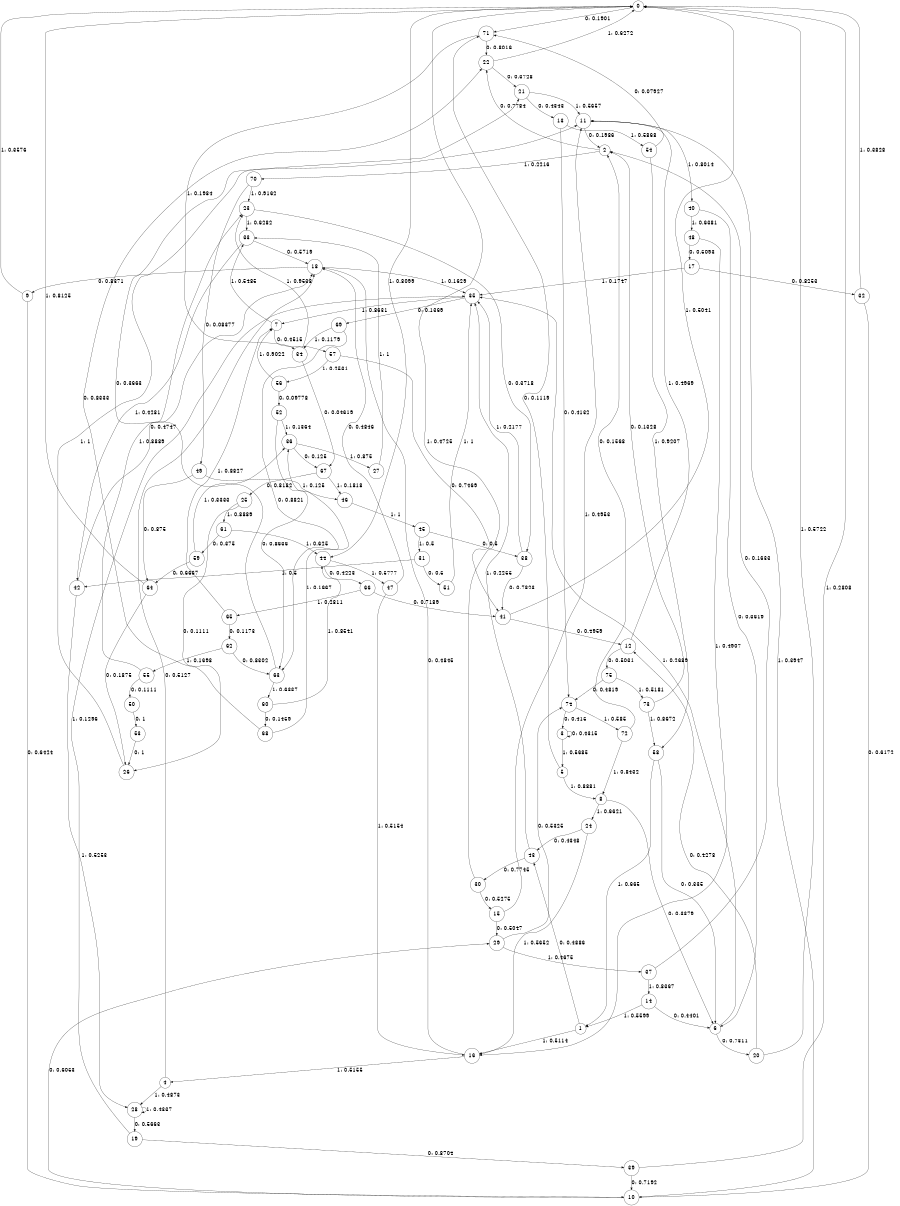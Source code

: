 digraph "ch2faceL10" {
size = "6,8.5";
ratio = "fill";
node [shape = circle];
node [fontsize = 24];
edge [fontsize = 24];
0 -> 71 [label = "0: 0.1901   "];
0 -> 44 [label = "1: 0.8099   "];
1 -> 43 [label = "0: 0.4886   "];
1 -> 16 [label = "1: 0.5114   "];
2 -> 22 [label = "0: 0.7784   "];
2 -> 70 [label = "1: 0.2216   "];
3 -> 3 [label = "0: 0.4315   "];
3 -> 5 [label = "1: 0.5685   "];
4 -> 18 [label = "0: 0.5127   "];
4 -> 28 [label = "1: 0.4873   "];
5 -> 71 [label = "0: 0.1119   "];
5 -> 8 [label = "1: 0.8881   "];
6 -> 20 [label = "0: 0.7311   "];
6 -> 35 [label = "1: 0.2689   "];
7 -> 57 [label = "0: 0.4515   "];
7 -> 33 [label = "1: 0.5485   "];
8 -> 6 [label = "0: 0.3379   "];
8 -> 24 [label = "1: 0.6621   "];
9 -> 10 [label = "0: 0.6424   "];
9 -> 0 [label = "1: 0.3576   "];
10 -> 29 [label = "0: 0.6053   "];
10 -> 11 [label = "1: 0.3947   "];
11 -> 2 [label = "0: 0.1986   "];
11 -> 40 [label = "1: 0.8014   "];
12 -> 75 [label = "0: 0.5031   "];
12 -> 11 [label = "1: 0.4969   "];
13 -> 74 [label = "0: 0.4132   "];
13 -> 54 [label = "1: 0.5868   "];
14 -> 6 [label = "0: 0.4401   "];
14 -> 1 [label = "1: 0.5599   "];
15 -> 29 [label = "0: 0.5047   "];
15 -> 11 [label = "1: 0.4953   "];
16 -> 18 [label = "0: 0.4845   "];
16 -> 4 [label = "1: 0.5155   "];
17 -> 32 [label = "0: 0.8253   "];
17 -> 35 [label = "1: 0.1747   "];
18 -> 9 [label = "0: 0.8371   "];
18 -> 35 [label = "1: 0.1629   "];
19 -> 39 [label = "0: 0.8704   "];
19 -> 35 [label = "1: 0.1296   "];
20 -> 12 [label = "0: 0.4278   "];
20 -> 0 [label = "1: 0.5722   "];
21 -> 13 [label = "0: 0.4343   "];
21 -> 11 [label = "1: 0.5657   "];
22 -> 21 [label = "0: 0.3728   "];
22 -> 0 [label = "1: 0.6272   "];
23 -> 38 [label = "0: 0.3718   "];
23 -> 33 [label = "1: 0.6282   "];
24 -> 43 [label = "0: 0.4348   "];
24 -> 16 [label = "1: 0.5652   "];
25 -> 26 [label = "0: 0.1111   "];
25 -> 61 [label = "1: 0.8889   "];
26 -> 11 [label = "1: 1        "];
27 -> 33 [label = "1: 1        "];
28 -> 19 [label = "0: 0.5663   "];
28 -> 28 [label = "1: 0.4337   "];
29 -> 74 [label = "0: 0.5325   "];
29 -> 37 [label = "1: 0.4675   "];
30 -> 15 [label = "0: 0.5275   "];
30 -> 0 [label = "1: 0.4725   "];
31 -> 51 [label = "0: 0.5      "];
31 -> 42 [label = "1: 0.5      "];
32 -> 10 [label = "0: 0.6172   "];
32 -> 0 [label = "1: 0.3828   "];
33 -> 18 [label = "0: 0.5719   "];
33 -> 42 [label = "1: 0.4281   "];
34 -> 67 [label = "0: 0.04619  "];
34 -> 23 [label = "1: 0.9538   "];
35 -> 69 [label = "0: 0.1369   "];
35 -> 7 [label = "1: 0.8631   "];
36 -> 67 [label = "0: 0.125    "];
36 -> 27 [label = "1: 0.875    "];
37 -> 2 [label = "0: 0.1633   "];
37 -> 14 [label = "1: 0.8367   "];
38 -> 41 [label = "0: 0.7823   "];
38 -> 35 [label = "1: 0.2177   "];
39 -> 10 [label = "0: 0.7192   "];
39 -> 0 [label = "1: 0.2808   "];
40 -> 6 [label = "0: 0.3619   "];
40 -> 48 [label = "1: 0.6381   "];
41 -> 12 [label = "0: 0.4959   "];
41 -> 0 [label = "1: 0.5041   "];
42 -> 18 [label = "0: 0.4747   "];
42 -> 28 [label = "1: 0.5253   "];
43 -> 30 [label = "0: 0.7745   "];
43 -> 35 [label = "1: 0.2255   "];
44 -> 66 [label = "0: 0.4223   "];
44 -> 47 [label = "1: 0.5777   "];
45 -> 38 [label = "0: 0.5      "];
45 -> 31 [label = "1: 0.5      "];
46 -> 45 [label = "1: 1        "];
47 -> 18 [label = "0: 0.4846   "];
47 -> 16 [label = "1: 0.5154   "];
48 -> 17 [label = "0: 0.5093   "];
48 -> 16 [label = "1: 0.4907   "];
49 -> 64 [label = "0: 0.875    "];
49 -> 46 [label = "1: 0.125    "];
50 -> 53 [label = "0: 1        "];
51 -> 35 [label = "1: 1        "];
52 -> 63 [label = "0: 0.8636   "];
52 -> 36 [label = "1: 0.1364   "];
53 -> 26 [label = "0: 1        "];
54 -> 71 [label = "0: 0.07927  "];
54 -> 58 [label = "1: 0.9207   "];
55 -> 50 [label = "0: 0.1111   "];
55 -> 23 [label = "1: 0.8889   "];
56 -> 52 [label = "0: 0.09778  "];
56 -> 7 [label = "1: 0.9022   "];
57 -> 41 [label = "0: 0.7469   "];
57 -> 56 [label = "1: 0.2531   "];
58 -> 6 [label = "0: 0.335    "];
58 -> 1 [label = "1: 0.665    "];
59 -> 64 [label = "0: 0.6667   "];
59 -> 36 [label = "1: 0.3333   "];
60 -> 68 [label = "0: 0.1459   "];
60 -> 44 [label = "1: 0.8541   "];
61 -> 59 [label = "0: 0.375    "];
61 -> 44 [label = "1: 0.625    "];
62 -> 63 [label = "0: 0.8302   "];
62 -> 55 [label = "1: 0.1698   "];
63 -> 21 [label = "0: 0.3663   "];
63 -> 60 [label = "1: 0.6337   "];
64 -> 26 [label = "0: 0.1875   "];
64 -> 0 [label = "1: 0.8125   "];
65 -> 62 [label = "0: 0.1173   "];
65 -> 7 [label = "1: 0.8827   "];
66 -> 41 [label = "0: 0.7189   "];
66 -> 65 [label = "1: 0.2811   "];
67 -> 25 [label = "0: 0.8182   "];
67 -> 46 [label = "1: 0.1818   "];
68 -> 22 [label = "0: 0.8333   "];
68 -> 36 [label = "1: 0.1667   "];
69 -> 63 [label = "0: 0.8821   "];
69 -> 34 [label = "1: 0.1179   "];
70 -> 49 [label = "0: 0.08377  "];
70 -> 23 [label = "1: 0.9162   "];
71 -> 22 [label = "0: 0.8016   "];
71 -> 34 [label = "1: 0.1984   "];
72 -> 2 [label = "0: 0.1568   "];
72 -> 8 [label = "1: 0.8432   "];
73 -> 2 [label = "0: 0.1328   "];
73 -> 58 [label = "1: 0.8672   "];
74 -> 3 [label = "0: 0.415    "];
74 -> 72 [label = "1: 0.585    "];
75 -> 74 [label = "0: 0.4819   "];
75 -> 73 [label = "1: 0.5181   "];
}